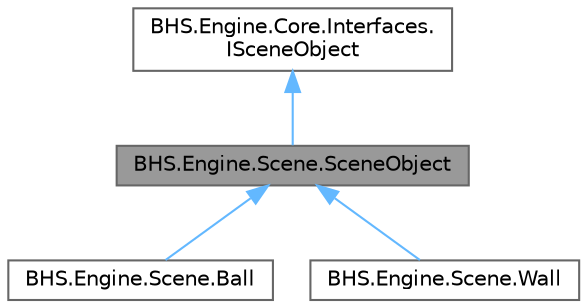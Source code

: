 digraph "BHS.Engine.Scene.SceneObject"
{
 // LATEX_PDF_SIZE
  bgcolor="transparent";
  edge [fontname=Helvetica,fontsize=10,labelfontname=Helvetica,labelfontsize=10];
  node [fontname=Helvetica,fontsize=10,shape=box,height=0.2,width=0.4];
  Node1 [id="Node000001",label="BHS.Engine.Scene.SceneObject",height=0.2,width=0.4,color="gray40", fillcolor="grey60", style="filled", fontcolor="black",tooltip="Базовый класс для всех объектов сцены - стены и шарики"];
  Node2 -> Node1 [id="edge1_Node000001_Node000002",dir="back",color="steelblue1",style="solid",tooltip=" "];
  Node2 [id="Node000002",label="BHS.Engine.Core.Interfaces.\lISceneObject",height=0.2,width=0.4,color="gray40", fillcolor="white", style="filled",URL="$interfaceBHS_1_1Engine_1_1Core_1_1Interfaces_1_1ISceneObject.html",tooltip="Интерфейс для всех объектов сцены"];
  Node1 -> Node3 [id="edge2_Node000001_Node000003",dir="back",color="steelblue1",style="solid",tooltip=" "];
  Node3 [id="Node000003",label="BHS.Engine.Scene.Ball",height=0.2,width=0.4,color="gray40", fillcolor="white", style="filled",URL="$classBHS_1_1Engine_1_1Scene_1_1Ball.html",tooltip="Шарик - окружность с радиусом и скоростью для физической симуляции"];
  Node1 -> Node4 [id="edge3_Node000001_Node000004",dir="back",color="steelblue1",style="solid",tooltip=" "];
  Node4 [id="Node000004",label="BHS.Engine.Scene.Wall",height=0.2,width=0.4,color="gray40", fillcolor="white", style="filled",URL="$classBHS_1_1Engine_1_1Scene_1_1Wall.html",tooltip="Стена - отрезок между двумя точками для коллизий"];
}
